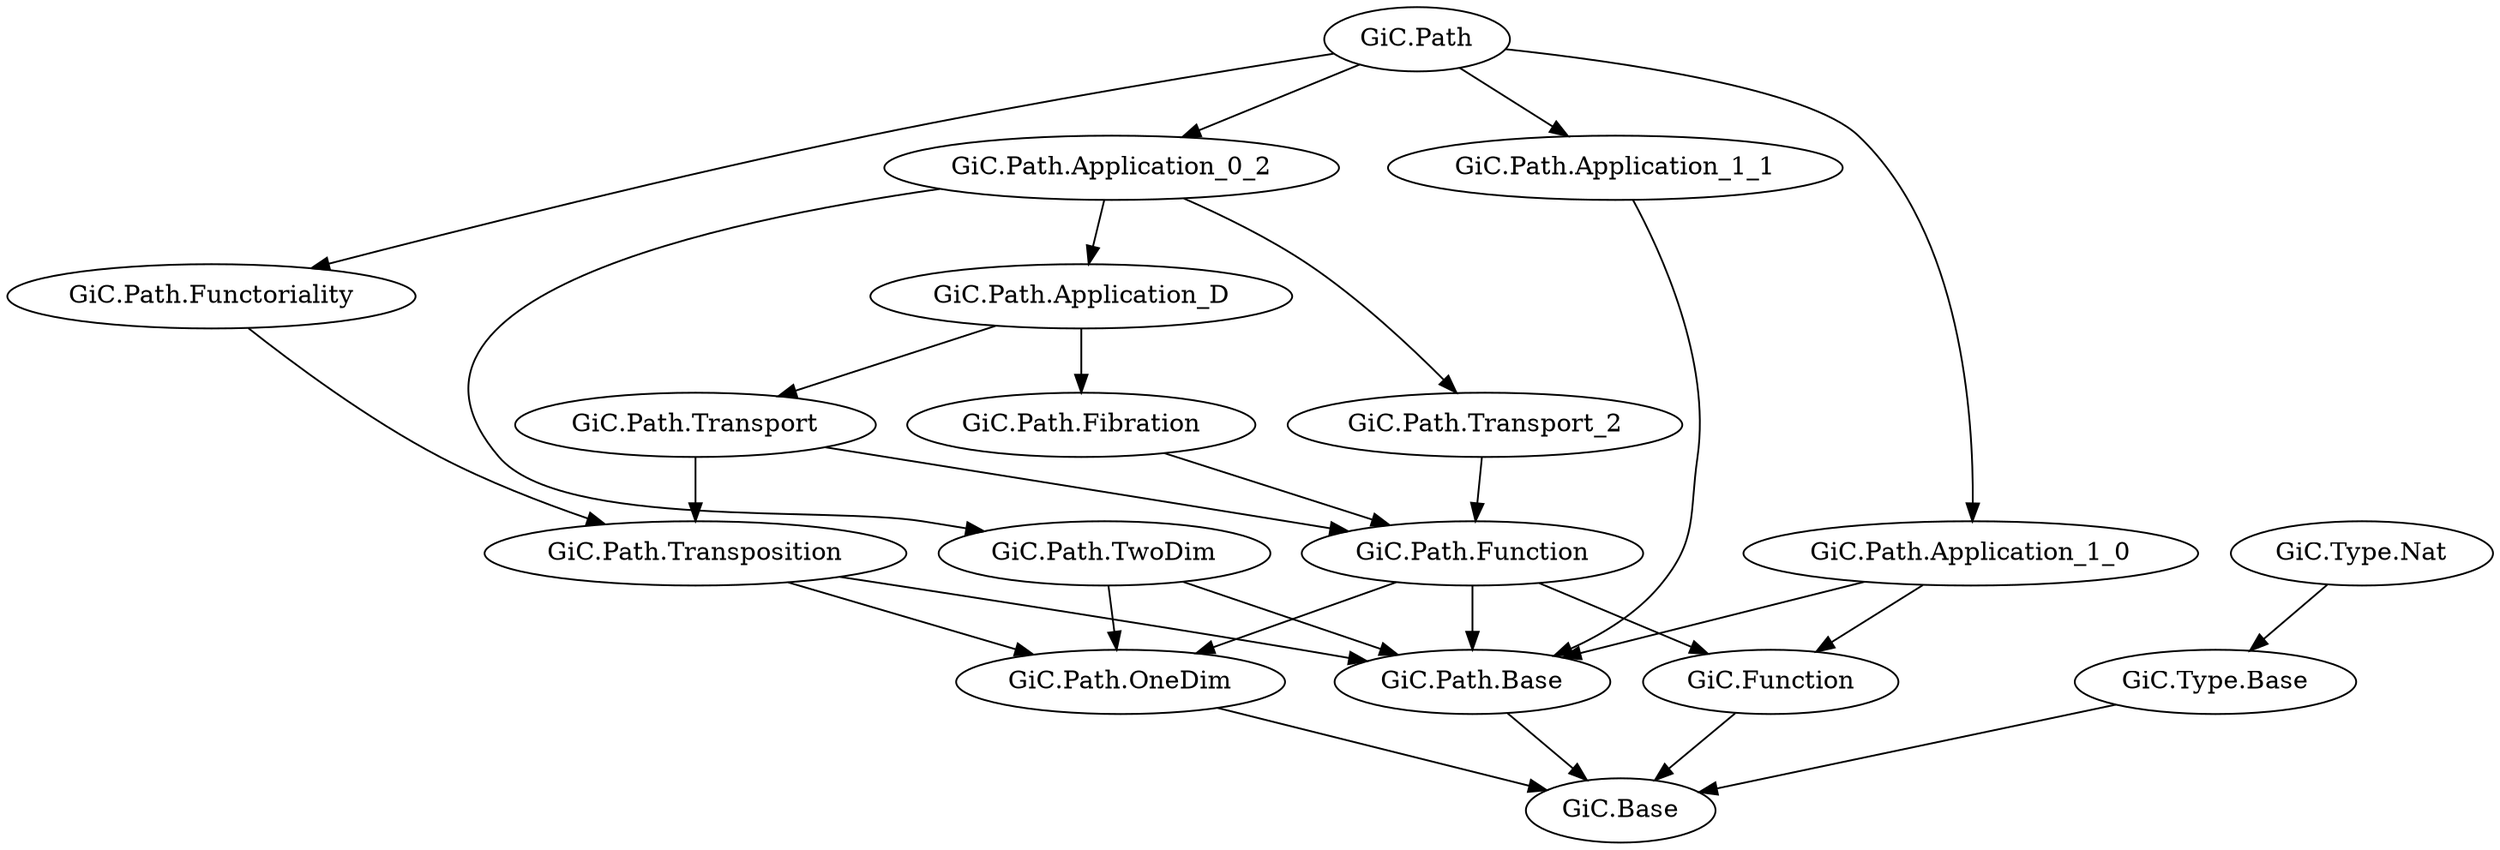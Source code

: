 digraph dependency_graph_tred {
  # GiC.Base

  # GiC.Function
  "GiC.Function" -> "GiC.Base";

  # GiC.Path.Base
  "GiC.Path.Base" -> "GiC.Base";

  # GiC.Path.OneDim
  "GiC.Path.OneDim" -> "GiC.Base";

  # GiC.Path.Function
  "GiC.Path.Function" -> "GiC.Function";
  "GiC.Path.Function" -> "GiC.Path.Base";
  "GiC.Path.Function" -> "GiC.Path.OneDim";

  # GiC.Path.TwoDim
  "GiC.Path.TwoDim" -> "GiC.Path.Base";
  "GiC.Path.TwoDim" -> "GiC.Path.OneDim";

  # GiC.Path.Transposition
  "GiC.Path.Transposition" -> "GiC.Path.Base";
  "GiC.Path.Transposition" -> "GiC.Path.OneDim";

  # GiC.Path.Functoriality
  "GiC.Path.Functoriality" -> "GiC.Path.Transposition";

  # GiC.Path.Application_1_0
  "GiC.Path.Application_1_0" -> "GiC.Function";
  "GiC.Path.Application_1_0" -> "GiC.Path.Base";

  # GiC.Path.Application_1_1
  "GiC.Path.Application_1_1" -> "GiC.Path.Base";

  # GiC.Path.Transport
  "GiC.Path.Transport" -> "GiC.Path.Function";
  "GiC.Path.Transport" -> "GiC.Path.Transposition";

  # GiC.Path.Fibration
  "GiC.Path.Fibration" -> "GiC.Path.Function";

  # GiC.Path.Transport_2
  "GiC.Path.Transport_2" -> "GiC.Path.Function";

  # GiC.Path.Application_D
  "GiC.Path.Application_D" -> "GiC.Path.Transport";
  "GiC.Path.Application_D" -> "GiC.Path.Fibration";

  # GiC.Path.Application_0_2
  "GiC.Path.Application_0_2" -> "GiC.Path.TwoDim";
  "GiC.Path.Application_0_2" -> "GiC.Path.Transport_2";
  "GiC.Path.Application_0_2" -> "GiC.Path.Application_D";

  # GiC.Path
  "GiC.Path" -> "GiC.Path.Functoriality";
  "GiC.Path" -> "GiC.Path.Application_1_0";
  "GiC.Path" -> "GiC.Path.Application_1_1";
  "GiC.Path" -> "GiC.Path.Application_0_2";

  # GiC.Type.Base
  "GiC.Type.Base" -> "GiC.Base";

  # GiC.Type.Nat
  "GiC.Type.Nat" -> "GiC.Type.Base";
}
